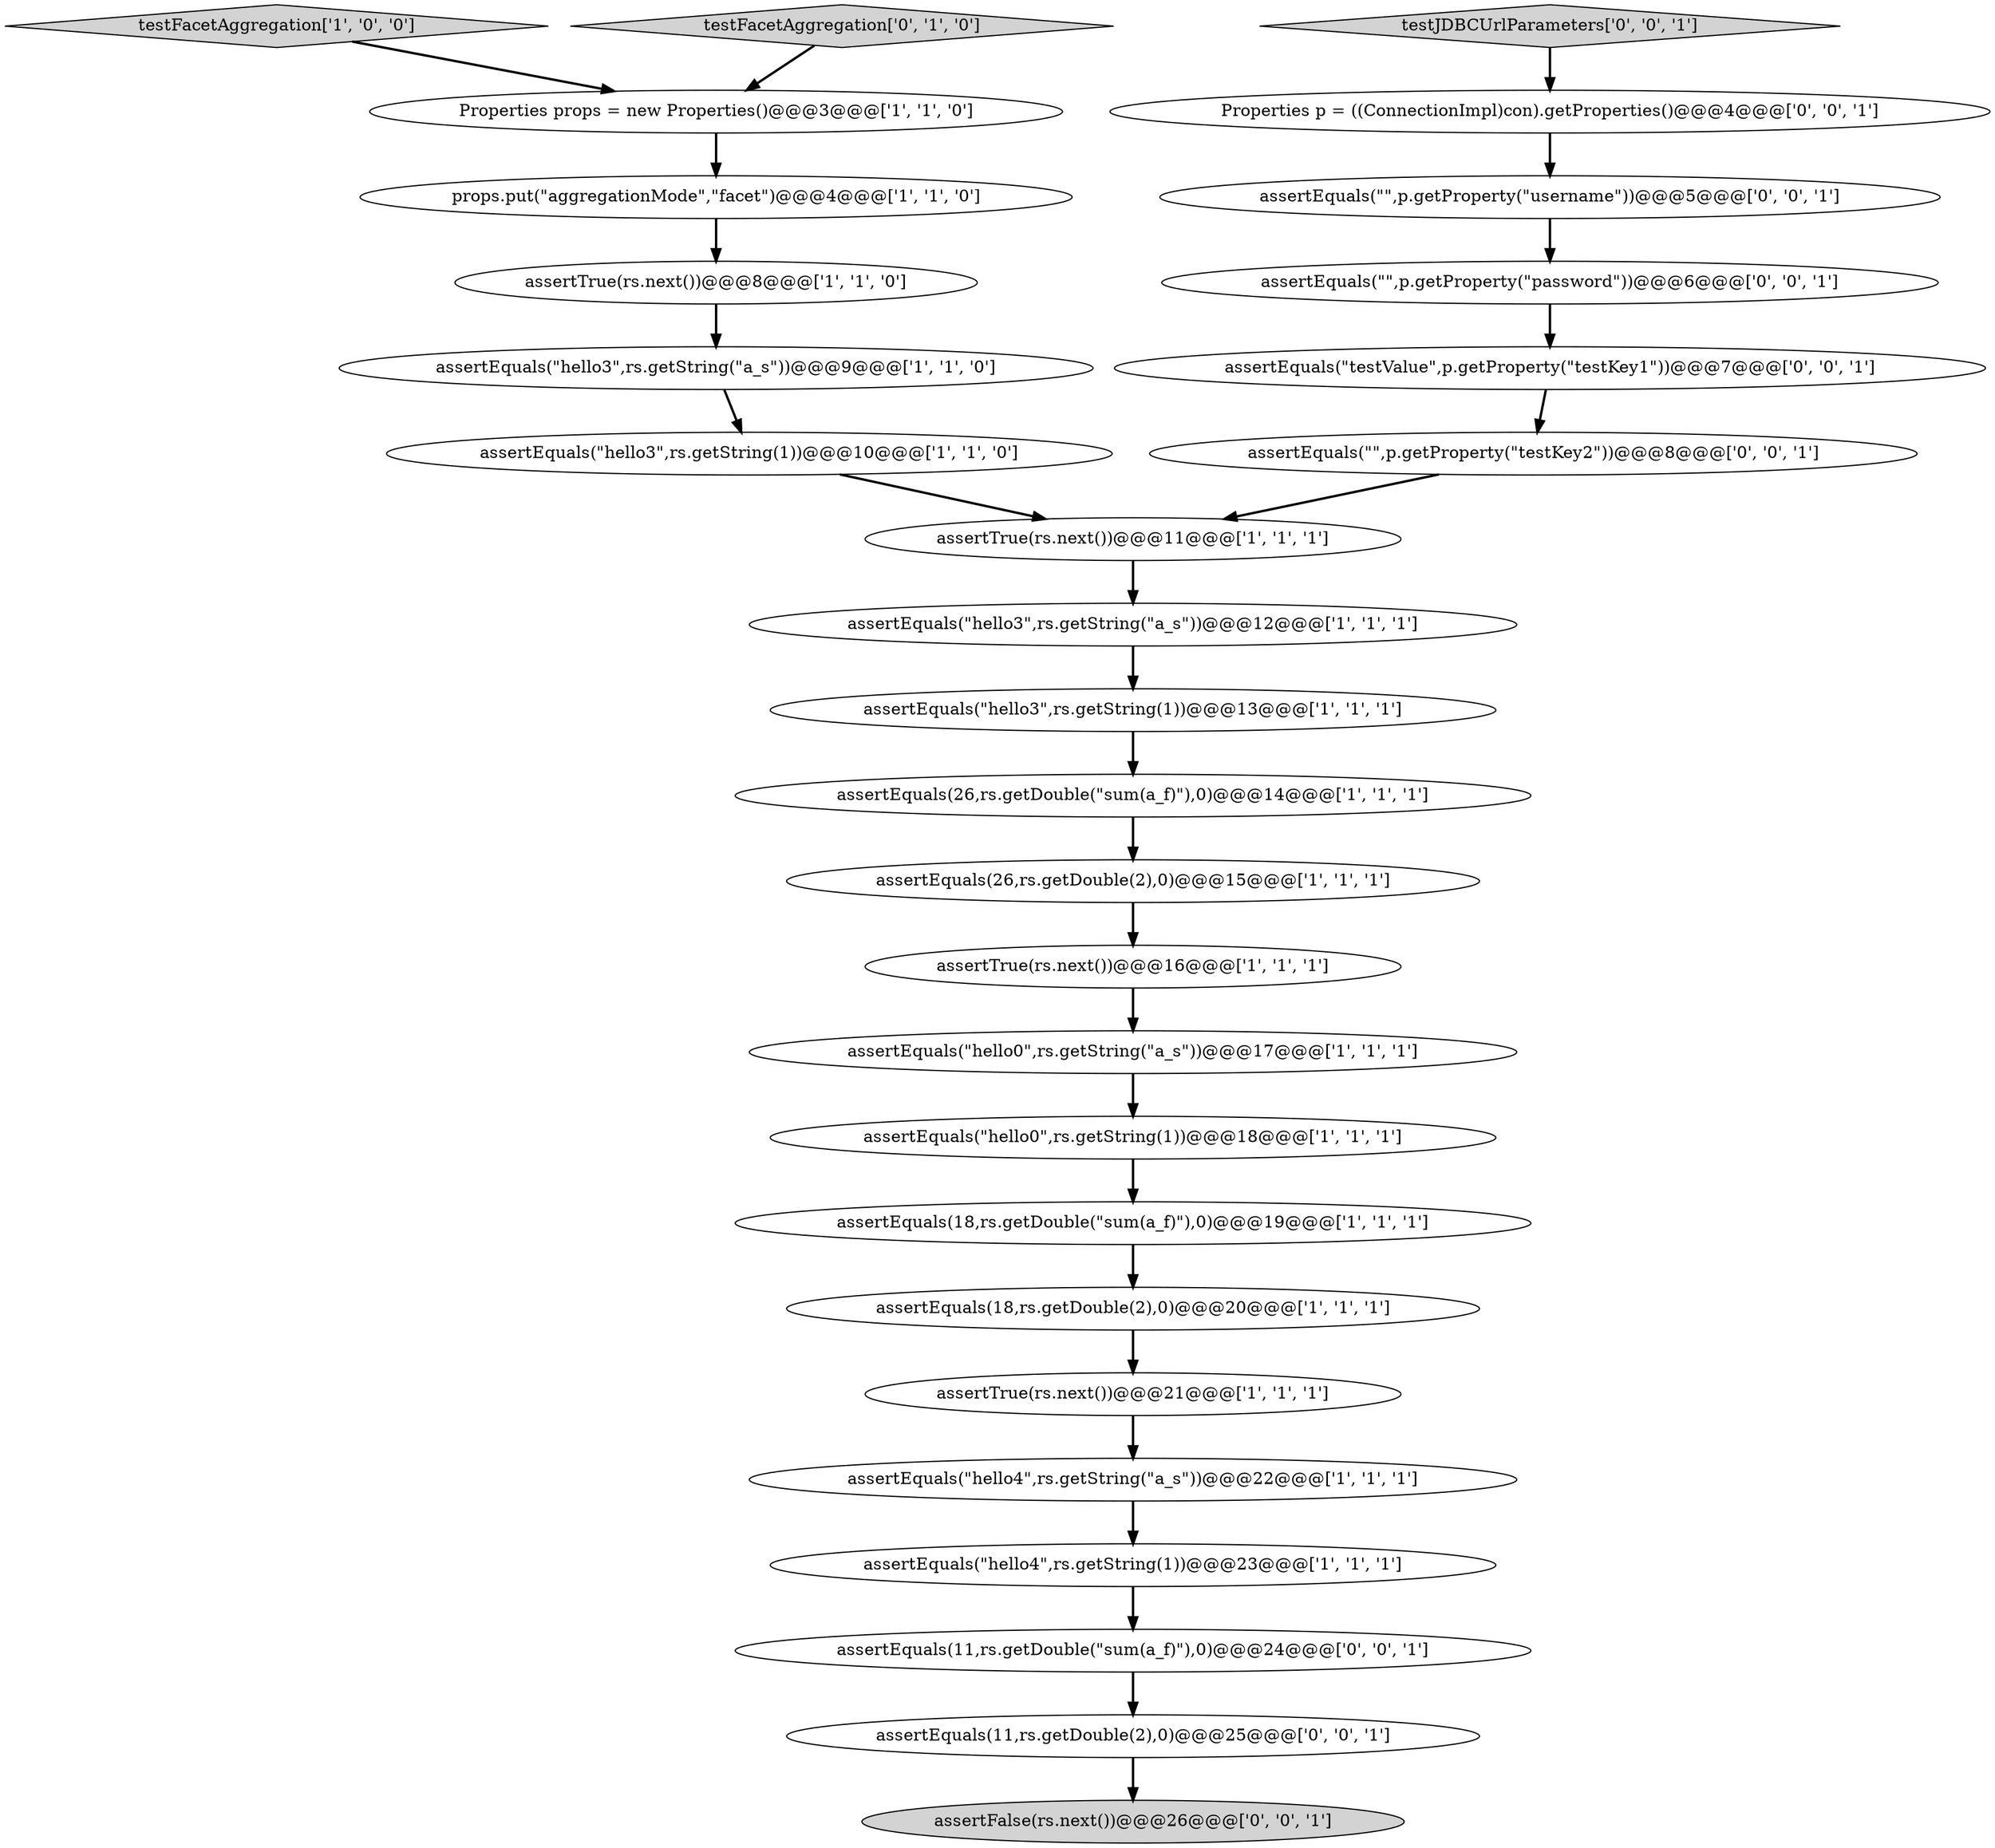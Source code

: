 digraph {
24 [style = filled, label = "assertEquals(\"\",p.getProperty(\"password\"))@@@6@@@['0', '0', '1']", fillcolor = white, shape = ellipse image = "AAA0AAABBB3BBB"];
27 [style = filled, label = "assertEquals(\"testValue\",p.getProperty(\"testKey1\"))@@@7@@@['0', '0', '1']", fillcolor = white, shape = ellipse image = "AAA0AAABBB3BBB"];
10 [style = filled, label = "assertEquals(\"hello3\",rs.getString(1))@@@10@@@['1', '1', '0']", fillcolor = white, shape = ellipse image = "AAA0AAABBB1BBB"];
26 [style = filled, label = "Properties p = ((ConnectionImpl)con).getProperties()@@@4@@@['0', '0', '1']", fillcolor = white, shape = ellipse image = "AAA0AAABBB3BBB"];
14 [style = filled, label = "assertEquals(18,rs.getDouble(2),0)@@@20@@@['1', '1', '1']", fillcolor = white, shape = ellipse image = "AAA0AAABBB1BBB"];
20 [style = filled, label = "testJDBCUrlParameters['0', '0', '1']", fillcolor = lightgray, shape = diamond image = "AAA0AAABBB3BBB"];
25 [style = filled, label = "assertEquals(\"\",p.getProperty(\"testKey2\"))@@@8@@@['0', '0', '1']", fillcolor = white, shape = ellipse image = "AAA0AAABBB3BBB"];
3 [style = filled, label = "assertTrue(rs.next())@@@16@@@['1', '1', '1']", fillcolor = white, shape = ellipse image = "AAA0AAABBB1BBB"];
9 [style = filled, label = "assertEquals(\"hello3\",rs.getString(\"a_s\"))@@@12@@@['1', '1', '1']", fillcolor = white, shape = ellipse image = "AAA0AAABBB1BBB"];
21 [style = filled, label = "assertEquals(11,rs.getDouble(2),0)@@@25@@@['0', '0', '1']", fillcolor = white, shape = ellipse image = "AAA0AAABBB3BBB"];
15 [style = filled, label = "assertEquals(18,rs.getDouble(\"sum(a_f)\"),0)@@@19@@@['1', '1', '1']", fillcolor = white, shape = ellipse image = "AAA0AAABBB1BBB"];
11 [style = filled, label = "assertEquals(26,rs.getDouble(2),0)@@@15@@@['1', '1', '1']", fillcolor = white, shape = ellipse image = "AAA0AAABBB1BBB"];
8 [style = filled, label = "Properties props = new Properties()@@@3@@@['1', '1', '0']", fillcolor = white, shape = ellipse image = "AAA0AAABBB1BBB"];
18 [style = filled, label = "props.put(\"aggregationMode\",\"facet\")@@@4@@@['1', '1', '0']", fillcolor = white, shape = ellipse image = "AAA0AAABBB1BBB"];
0 [style = filled, label = "assertEquals(\"hello3\",rs.getString(\"a_s\"))@@@9@@@['1', '1', '0']", fillcolor = white, shape = ellipse image = "AAA0AAABBB1BBB"];
2 [style = filled, label = "testFacetAggregation['1', '0', '0']", fillcolor = lightgray, shape = diamond image = "AAA0AAABBB1BBB"];
12 [style = filled, label = "assertEquals(\"hello4\",rs.getString(\"a_s\"))@@@22@@@['1', '1', '1']", fillcolor = white, shape = ellipse image = "AAA0AAABBB1BBB"];
7 [style = filled, label = "assertEquals(\"hello4\",rs.getString(1))@@@23@@@['1', '1', '1']", fillcolor = white, shape = ellipse image = "AAA0AAABBB1BBB"];
6 [style = filled, label = "assertTrue(rs.next())@@@11@@@['1', '1', '1']", fillcolor = white, shape = ellipse image = "AAA0AAABBB1BBB"];
17 [style = filled, label = "assertEquals(\"hello0\",rs.getString(\"a_s\"))@@@17@@@['1', '1', '1']", fillcolor = white, shape = ellipse image = "AAA0AAABBB1BBB"];
1 [style = filled, label = "assertEquals(26,rs.getDouble(\"sum(a_f)\"),0)@@@14@@@['1', '1', '1']", fillcolor = white, shape = ellipse image = "AAA0AAABBB1BBB"];
19 [style = filled, label = "testFacetAggregation['0', '1', '0']", fillcolor = lightgray, shape = diamond image = "AAA0AAABBB2BBB"];
13 [style = filled, label = "assertEquals(\"hello3\",rs.getString(1))@@@13@@@['1', '1', '1']", fillcolor = white, shape = ellipse image = "AAA0AAABBB1BBB"];
5 [style = filled, label = "assertTrue(rs.next())@@@8@@@['1', '1', '0']", fillcolor = white, shape = ellipse image = "AAA0AAABBB1BBB"];
16 [style = filled, label = "assertEquals(\"hello0\",rs.getString(1))@@@18@@@['1', '1', '1']", fillcolor = white, shape = ellipse image = "AAA0AAABBB1BBB"];
22 [style = filled, label = "assertEquals(\"\",p.getProperty(\"username\"))@@@5@@@['0', '0', '1']", fillcolor = white, shape = ellipse image = "AAA0AAABBB3BBB"];
23 [style = filled, label = "assertFalse(rs.next())@@@26@@@['0', '0', '1']", fillcolor = lightgray, shape = ellipse image = "AAA0AAABBB3BBB"];
4 [style = filled, label = "assertTrue(rs.next())@@@21@@@['1', '1', '1']", fillcolor = white, shape = ellipse image = "AAA0AAABBB1BBB"];
28 [style = filled, label = "assertEquals(11,rs.getDouble(\"sum(a_f)\"),0)@@@24@@@['0', '0', '1']", fillcolor = white, shape = ellipse image = "AAA0AAABBB3BBB"];
16->15 [style = bold, label=""];
15->14 [style = bold, label=""];
20->26 [style = bold, label=""];
8->18 [style = bold, label=""];
25->6 [style = bold, label=""];
10->6 [style = bold, label=""];
12->7 [style = bold, label=""];
19->8 [style = bold, label=""];
13->1 [style = bold, label=""];
26->22 [style = bold, label=""];
1->11 [style = bold, label=""];
0->10 [style = bold, label=""];
28->21 [style = bold, label=""];
7->28 [style = bold, label=""];
5->0 [style = bold, label=""];
11->3 [style = bold, label=""];
18->5 [style = bold, label=""];
4->12 [style = bold, label=""];
9->13 [style = bold, label=""];
3->17 [style = bold, label=""];
22->24 [style = bold, label=""];
6->9 [style = bold, label=""];
24->27 [style = bold, label=""];
27->25 [style = bold, label=""];
17->16 [style = bold, label=""];
2->8 [style = bold, label=""];
14->4 [style = bold, label=""];
21->23 [style = bold, label=""];
}
